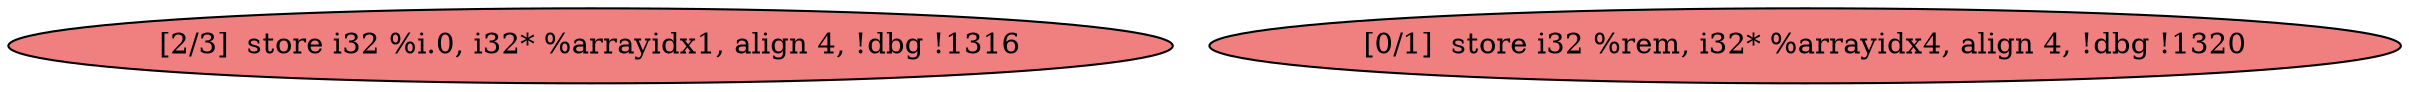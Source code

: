 
digraph G {


node13 [fillcolor=lightcoral,label="[2/3]  store i32 %i.0, i32* %arrayidx1, align 4, !dbg !1316",shape=ellipse,style=filled ]
node12 [fillcolor=lightcoral,label="[0/1]  store i32 %rem, i32* %arrayidx4, align 4, !dbg !1320",shape=ellipse,style=filled ]



}
